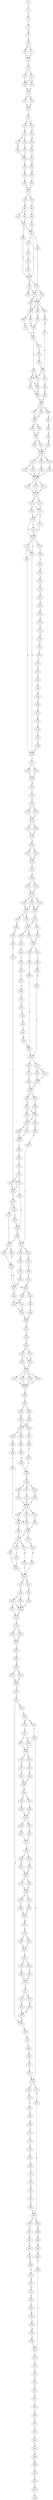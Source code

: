 strict digraph  {
	S0 -> S1 [ label = T ];
	S1 -> S2 [ label = G ];
	S2 -> S3 [ label = T ];
	S3 -> S4 [ label = G ];
	S4 -> S5 [ label = P ];
	S5 -> S6 [ label = N ];
	S5 -> S7 [ label = S ];
	S6 -> S8 [ label = K ];
	S7 -> S8 [ label = K ];
	S8 -> S9 [ label = K ];
	S9 -> S10 [ label = I ];
	S9 -> S11 [ label = V ];
	S10 -> S12 [ label = A ];
	S11 -> S12 [ label = A ];
	S11 -> S13 [ label = S ];
	S12 -> S14 [ label = K ];
	S13 -> S14 [ label = K ];
	S14 -> S15 [ label = K ];
	S14 -> S16 [ label = R ];
	S15 -> S17 [ label = N ];
	S16 -> S17 [ label = N ];
	S17 -> S18 [ label = A ];
	S18 -> S19 [ label = A ];
	S18 -> S20 [ label = R ];
	S19 -> S21 [ label = E ];
	S20 -> S22 [ label = R ];
	S21 -> S23 [ label = A ];
	S21 -> S24 [ label = T ];
	S22 -> S25 [ label = R ];
	S23 -> S26 [ label = M ];
	S24 -> S27 [ label = L ];
	S25 -> S28 [ label = R ];
	S26 -> S29 [ label = L ];
	S27 -> S29 [ label = L ];
	S28 -> S30 [ label = T ];
	S29 -> S31 [ label = L ];
	S30 -> S32 [ label = Q ];
	S31 -> S33 [ label = Q ];
	S32 -> S34 [ label = M ];
	S33 -> S35 [ label = L ];
	S34 -> S36 [ label = T ];
	S35 -> S37 [ label = G ];
	S36 -> S37 [ label = G ];
	S37 -> S38 [ label = Y ];
	S37 -> S39 [ label = T ];
	S38 -> S40 [ label = K ];
	S39 -> S41 [ label = Q ];
	S40 -> S42 [ label = A ];
	S40 -> S43 [ label = P ];
	S41 -> S44 [ label = E ];
	S42 -> S45 [ label = S ];
	S43 -> S45 [ label = S ];
	S44 -> S46 [ label = P ];
	S45 -> S47 [ label = T ];
	S45 -> S48 [ label = L ];
	S46 -> S47 [ label = T ];
	S47 -> S49 [ label = S ];
	S47 -> S50 [ label = S ];
	S47 -> S51 [ label = P ];
	S48 -> S51 [ label = P ];
	S49 -> S52 [ label = L ];
	S50 -> S53 [ label = L ];
	S51 -> S54 [ label = A ];
	S51 -> S52 [ label = L ];
	S52 -> S55 [ label = Q ];
	S52 -> S56 [ label = L ];
	S53 -> S57 [ label = L ];
	S54 -> S58 [ label = A ];
	S54 -> S55 [ label = Q ];
	S55 -> S59 [ label = D ];
	S55 -> S60 [ label = S ];
	S56 -> S60 [ label = S ];
	S57 -> S61 [ label = P ];
	S58 -> S60 [ label = S ];
	S59 -> S62 [ label = Q ];
	S60 -> S63 [ label = P ];
	S60 -> S64 [ label = T ];
	S60 -> S62 [ label = Q ];
	S61 -> S51 [ label = P ];
	S62 -> S65 [ label = L ];
	S62 -> S66 [ label = P ];
	S63 -> S67 [ label = D ];
	S64 -> S68 [ label = S ];
	S65 -> S69 [ label = D ];
	S66 -> S70 [ label = E ];
	S67 -> S69 [ label = D ];
	S68 -> S71 [ label = M ];
	S69 -> S72 [ label = K ];
	S70 -> S72 [ label = K ];
	S71 -> S73 [ label = Q ];
	S72 -> S74 [ label = T ];
	S72 -> S75 [ label = C ];
	S73 -> S76 [ label = E ];
	S73 -> S77 [ label = M ];
	S74 -> S78 [ label = G ];
	S74 -> S77 [ label = M ];
	S75 -> S79 [ label = Q ];
	S76 -> S80 [ label = G ];
	S77 -> S81 [ label = D ];
	S77 -> S82 [ label = E ];
	S78 -> S82 [ label = E ];
	S79 -> S83 [ label = P ];
	S80 -> S84 [ label = E ];
	S81 -> S85 [ label = N ];
	S82 -> S85 [ label = N ];
	S83 -> S73 [ label = Q ];
	S84 -> S86 [ label = K ];
	S85 -> S86 [ label = K ];
	S86 -> S87 [ label = G ];
	S86 -> S88 [ label = P ];
	S86 -> S89 [ label = S ];
	S87 -> S90 [ label = W ];
	S88 -> S91 [ label = V ];
	S89 -> S90 [ label = W ];
	S90 -> S92 [ label = S ];
	S90 -> S93 [ label = N ];
	S91 -> S94 [ label = D ];
	S92 -> S95 [ label = G ];
	S93 -> S95 [ label = G ];
	S94 -> S96 [ label = T ];
	S95 -> S97 [ label = P ];
	S95 -> S98 [ label = Q ];
	S96 -> S99 [ label = R ];
	S97 -> S100 [ label = K ];
	S98 -> S100 [ label = K ];
	S99 -> S100 [ label = K ];
	S100 -> S101 [ label = A ];
	S100 -> S102 [ label = V ];
	S100 -> S103 [ label = T ];
	S101 -> S104 [ label = G ];
	S101 -> S105 [ label = S ];
	S102 -> S106 [ label = T ];
	S103 -> S107 [ label = A ];
	S104 -> S108 [ label = F ];
	S105 -> S108 [ label = F ];
	S106 -> S108 [ label = F ];
	S107 -> S108 [ label = F ];
	S108 -> S109 [ label = P ];
	S108 -> S110 [ label = A ];
	S108 -> S111 [ label = T ];
	S109 -> S112 [ label = E ];
	S110 -> S112 [ label = E ];
	S111 -> S112 [ label = E ];
	S112 -> S113 [ label = P ];
	S112 -> S114 [ label = A ];
	S113 -> S115 [ label = T ];
	S113 -> S116 [ label = A ];
	S114 -> S115 [ label = T ];
	S115 -> S117 [ label = N ];
	S115 -> S118 [ label = S ];
	S116 -> S118 [ label = S ];
	S117 -> S119 [ label = N ];
	S118 -> S120 [ label = P ];
	S118 -> S119 [ label = N ];
	S119 -> S121 [ label = T ];
	S119 -> S122 [ label = Q ];
	S119 -> S123 [ label = S ];
	S120 -> S119 [ label = N ];
	S121 -> S124 [ label = P ];
	S121 -> S122 [ label = Q ];
	S122 -> S125 [ label = K ];
	S123 -> S126 [ label = E ];
	S124 -> S125 [ label = K ];
	S125 -> S127 [ label = G ];
	S126 -> S128 [ label = Y ];
	S127 -> S129 [ label = I ];
	S127 -> S130 [ label = L ];
	S128 -> S131 [ label = Q ];
	S129 -> S132 [ label = L ];
	S130 -> S132 [ label = L ];
	S131 -> S133 [ label = E ];
	S132 -> S134 [ label = H ];
	S133 -> S135 [ label = R ];
	S134 -> S136 [ label = L ];
	S135 -> S137 [ label = N ];
	S136 -> S138 [ label = S ];
	S137 -> S139 [ label = H ];
	S138 -> S140 [ label = P ];
	S138 -> S141 [ label = A ];
	S139 -> S142 [ label = N ];
	S140 -> S143 [ label = D ];
	S141 -> S143 [ label = D ];
	S142 -> S144 [ label = N ];
	S143 -> S145 [ label = V ];
	S143 -> S146 [ label = I ];
	S144 -> S147 [ label = E ];
	S145 -> S148 [ label = Y ];
	S146 -> S148 [ label = Y ];
	S147 -> S149 [ label = M ];
	S148 -> S150 [ label = Q ];
	S149 -> S151 [ label = V ];
	S150 -> S152 [ label = E ];
	S150 -> S153 [ label = Q ];
	S151 -> S154 [ label = C ];
	S152 -> S155 [ label = M ];
	S153 -> S155 [ label = M ];
	S154 -> S156 [ label = R ];
	S155 -> S157 [ label = E ];
	S156 -> S158 [ label = S ];
	S157 -> S159 [ label = A ];
	S158 -> S160 [ label = C ];
	S159 -> S161 [ label = S ];
	S159 -> S162 [ label = A ];
	S160 -> S163 [ label = A ];
	S161 -> S164 [ label = R ];
	S162 -> S164 [ label = R ];
	S163 -> S165 [ label = H ];
	S164 -> S166 [ label = H ];
	S164 -> S167 [ label = N ];
	S164 -> S168 [ label = K ];
	S165 -> S169 [ label = P ];
	S166 -> S170 [ label = K ];
	S167 -> S171 [ label = R ];
	S167 -> S170 [ label = K ];
	S168 -> S171 [ label = R ];
	S169 -> S172 [ label = N ];
	S170 -> S173 [ label = V ];
	S171 -> S174 [ label = A ];
	S171 -> S175 [ label = H ];
	S172 -> S176 [ label = S ];
	S173 -> S177 [ label = I ];
	S173 -> S178 [ label = G ];
	S174 -> S178 [ label = G ];
	S175 -> S179 [ label = P ];
	S176 -> S180 [ label = Q ];
	S177 -> S181 [ label = S ];
	S178 -> S182 [ label = G ];
	S178 -> S183 [ label = P ];
	S179 -> S184 [ label = P ];
	S180 -> S185 [ label = L ];
	S181 -> S186 [ label = G ];
	S182 -> S187 [ label = P ];
	S183 -> S186 [ label = G ];
	S184 -> S188 [ label = Y ];
	S185 -> S189 [ label = L ];
	S186 -> S190 [ label = N ];
	S186 -> S191 [ label = A ];
	S187 -> S192 [ label = P ];
	S188 -> S193 [ label = Y ];
	S189 -> S125 [ label = K ];
	S190 -> S194 [ label = T ];
	S191 -> S195 [ label = V ];
	S192 -> S196 [ label = P ];
	S193 -> S197 [ label = S ];
	S194 -> S198 [ label = L ];
	S195 -> S199 [ label = A ];
	S196 -> S200 [ label = Q ];
	S197 -> S201 [ label = I ];
	S197 -> S202 [ label = G ];
	S198 -> S203 [ label = G ];
	S199 -> S204 [ label = N ];
	S200 -> S205 [ label = Q ];
	S201 -> S206 [ label = S ];
	S202 -> S207 [ label = S ];
	S203 -> S208 [ label = Y ];
	S204 -> S208 [ label = Y ];
	S205 -> S209 [ label = Q ];
	S206 -> S210 [ label = P ];
	S207 -> S211 [ label = A ];
	S207 -> S212 [ label = T ];
	S208 -> S213 [ label = L ];
	S208 -> S214 [ label = V ];
	S209 -> S215 [ label = Q ];
	S210 -> S216 [ label = T ];
	S210 -> S217 [ label = S ];
	S211 -> S218 [ label = S ];
	S212 -> S217 [ label = S ];
	S213 -> S219 [ label = S ];
	S213 -> S220 [ label = T ];
	S214 -> S221 [ label = E ];
	S215 -> S222 [ label = Q ];
	S216 -> S223 [ label = S ];
	S216 -> S224 [ label = E ];
	S217 -> S225 [ label = P ];
	S217 -> S226 [ label = N ];
	S218 -> S206 [ label = S ];
	S219 -> S227 [ label = P ];
	S220 -> S227 [ label = P ];
	S221 -> S228 [ label = A ];
	S222 -> S229 [ label = H ];
	S223 -> S230 [ label = N ];
	S224 -> S231 [ label = C ];
	S225 -> S232 [ label = T ];
	S226 -> S232 [ label = T ];
	S227 -> S233 [ label = K ];
	S228 -> S233 [ label = K ];
	S229 -> S234 [ label = P ];
	S230 -> S235 [ label = S ];
	S231 -> S236 [ label = A ];
	S232 -> S237 [ label = A ];
	S232 -> S238 [ label = V ];
	S233 -> S239 [ label = D ];
	S233 -> S240 [ label = T ];
	S234 -> S241 [ label = A ];
	S235 -> S242 [ label = S ];
	S236 -> S243 [ label = C ];
	S237 -> S244 [ label = T ];
	S238 -> S245 [ label = W ];
	S238 -> S246 [ label = A ];
	S239 -> S247 [ label = M ];
	S240 -> S248 [ label = F ];
	S241 -> S249 [ label = M ];
	S242 -> S237 [ label = A ];
	S243 -> S238 [ label = V ];
	S244 -> S250 [ label = I ];
	S244 -> S251 [ label = M ];
	S245 -> S252 [ label = R ];
	S246 -> S250 [ label = I ];
	S247 -> S253 [ label = N ];
	S247 -> S254 [ label = G ];
	S248 -> S254 [ label = G ];
	S249 -> S203 [ label = G ];
	S250 -> S255 [ label = A ];
	S251 -> S255 [ label = A ];
	S252 -> S256 [ label = C ];
	S253 -> S257 [ label = Q ];
	S254 -> S258 [ label = L ];
	S254 -> S257 [ label = Q ];
	S255 -> S259 [ label = R ];
	S256 -> S259 [ label = R ];
	S257 -> S260 [ label = P ];
	S257 -> S261 [ label = G ];
	S258 -> S262 [ label = H ];
	S259 -> S263 [ label = E ];
	S260 -> S264 [ label = S ];
	S261 -> S264 [ label = S ];
	S262 -> S265 [ label = K ];
	S263 -> S266 [ label = L ];
	S264 -> S267 [ label = S ];
	S265 -> S216 [ label = T ];
	S266 -> S268 [ label = L ];
	S267 -> S269 [ label = S ];
	S268 -> S270 [ label = M ];
	S268 -> S271 [ label = L ];
	S269 -> S272 [ label = F ];
	S270 -> S273 [ label = N ];
	S270 -> S274 [ label = K ];
	S271 -> S273 [ label = N ];
	S272 -> S275 [ label = F ];
	S273 -> S276 [ label = G ];
	S274 -> S276 [ label = G ];
	S275 -> S197 [ label = S ];
	S275 -> S277 [ label = T ];
	S276 -> S278 [ label = T ];
	S276 -> S279 [ label = G ];
	S276 -> S280 [ label = Q ];
	S276 -> S281 [ label = A ];
	S277 -> S202 [ label = G ];
	S278 -> S282 [ label = S ];
	S279 -> S282 [ label = S ];
	S280 -> S282 [ label = S ];
	S281 -> S282 [ label = S ];
	S282 -> S283 [ label = P ];
	S283 -> S284 [ label = T ];
	S284 -> S285 [ label = A ];
	S284 -> S286 [ label = I ];
	S285 -> S287 [ label = E ];
	S286 -> S288 [ label = D ];
	S287 -> S289 [ label = A ];
	S287 -> S290 [ label = A ];
	S288 -> S290 [ label = A ];
	S289 -> S291 [ label = I ];
	S290 -> S292 [ label = M ];
	S290 -> S293 [ label = S ];
	S291 -> S294 [ label = G ];
	S292 -> S295 [ label = V ];
	S293 -> S296 [ label = L ];
	S294 -> S297 [ label = L ];
	S295 -> S298 [ label = K ];
	S296 -> S299 [ label = A ];
	S297 -> S300 [ label = K ];
	S298 -> S301 [ label = V ];
	S299 -> S302 [ label = M ];
	S300 -> S303 [ label = G ];
	S301 -> S304 [ label = P ];
	S302 -> S300 [ label = K ];
	S303 -> S305 [ label = S ];
	S303 -> S306 [ label = A ];
	S303 -> S307 [ label = K ];
	S304 -> S308 [ label = P ];
	S305 -> S309 [ label = P ];
	S306 -> S310 [ label = N ];
	S307 -> S311 [ label = A ];
	S308 -> S312 [ label = C ];
	S308 -> S313 [ label = V ];
	S309 -> S314 [ label = P ];
	S310 -> S314 [ label = P ];
	S311 -> S314 [ label = P ];
	S312 -> S315 [ label = S ];
	S312 -> S316 [ label = G ];
	S312 -> S317 [ label = A ];
	S313 -> S318 [ label = H ];
	S314 -> S319 [ label = T ];
	S314 -> S320 [ label = G ];
	S314 -> S321 [ label = A ];
	S315 -> S322 [ label = A ];
	S316 -> S323 [ label = V ];
	S317 -> S324 [ label = S ];
	S318 -> S325 [ label = M ];
	S319 -> S304 [ label = P ];
	S320 -> S326 [ label = L ];
	S321 -> S327 [ label = S ];
	S322 -> S328 [ label = V ];
	S323 -> S324 [ label = S ];
	S324 -> S328 [ label = V ];
	S325 -> S328 [ label = V ];
	S326 -> S329 [ label = A ];
	S327 -> S308 [ label = P ];
	S328 -> S330 [ label = Q ];
	S328 -> S331 [ label = H ];
	S329 -> S312 [ label = C ];
	S330 -> S332 [ label = P ];
	S331 -> S333 [ label = A ];
	S332 -> S334 [ label = S ];
	S332 -> S335 [ label = A ];
	S333 -> S336 [ label = C ];
	S334 -> S337 [ label = K ];
	S334 -> S338 [ label = Q ];
	S335 -> S338 [ label = Q ];
	S336 -> S338 [ label = Q ];
	S337 -> S339 [ label = Q ];
	S338 -> S339 [ label = Q ];
	S339 -> S340 [ label = L ];
	S340 -> S341 [ label = E ];
	S340 -> S342 [ label = D ];
	S341 -> S343 [ label = Y ];
	S342 -> S343 [ label = Y ];
	S343 -> S344 [ label = L ];
	S344 -> S345 [ label = A ];
	S345 -> S346 [ label = R ];
	S346 -> S347 [ label = I ];
	S346 -> S348 [ label = E ];
	S347 -> S349 [ label = Q ];
	S348 -> S349 [ label = Q ];
	S349 -> S350 [ label = G ];
	S350 -> S351 [ label = F ];
	S351 -> S352 [ label = Q ];
	S351 -> S353 [ label = Q ];
	S352 -> S355 [ label = A ];
	S353 -> S356 [ label = V ];
	S355 -> S357 [ label = A ];
	S356 -> S358 [ label = Q ];
	S356 -> S359 [ label = R ];
	S357 -> S360 [ label = L ];
	S358 -> S361 [ label = Y ];
	S359 -> S362 [ label = A ];
	S360 -> S363 [ label = N ];
	S361 -> S364 [ label = M ];
	S361 -> S365 [ label = N ];
	S362 -> S366 [ label = K ];
	S363 -> S367 [ label = T ];
	S364 -> S368 [ label = D ];
	S365 -> S368 [ label = D ];
	S366 -> S369 [ label = Q ];
	S366 -> S370 [ label = T ];
	S367 -> S371 [ label = L ];
	S368 -> S372 [ label = M ];
	S368 -> S373 [ label = G ];
	S369 -> S374 [ label = L ];
	S370 -> S375 [ label = M ];
	S371 -> S366 [ label = K ];
	S372 -> S376 [ label = Q ];
	S373 -> S377 [ label = P ];
	S374 -> S378 [ label = S ];
	S375 -> S379 [ label = P ];
	S376 -> S380 [ label = H ];
	S377 -> S381 [ label = N ];
	S378 -> S382 [ label = E ];
	S379 -> S383 [ label = D ];
	S379 -> S384 [ label = E ];
	S380 -> S385 [ label = G ];
	S381 -> S385 [ label = G ];
	S382 -> S386 [ label = Q ];
	S383 -> S387 [ label = N ];
	S384 -> S388 [ label = N ];
	S385 -> S389 [ label = K ];
	S386 -> S390 [ label = G ];
	S387 -> S391 [ label = K ];
	S388 -> S392 [ label = N ];
	S389 -> S393 [ label = D ];
	S389 -> S394 [ label = E ];
	S390 -> S395 [ label = L ];
	S391 -> S396 [ label = G ];
	S392 -> S397 [ label = R ];
	S393 -> S398 [ label = V ];
	S394 -> S399 [ label = C ];
	S395 -> S400 [ label = D ];
	S396 -> S401 [ label = L ];
	S397 -> S402 [ label = R ];
	S398 -> S403 [ label = M ];
	S399 -> S403 [ label = M ];
	S400 -> S404 [ label = A ];
	S401 -> S405 [ label = A ];
	S402 -> S406 [ label = E ];
	S403 -> S407 [ label = S ];
	S403 -> S408 [ label = T ];
	S404 -> S409 [ label = L ];
	S405 -> S410 [ label = D ];
	S406 -> S411 [ label = L ];
	S407 -> S412 [ label = T ];
	S408 -> S413 [ label = Y ];
	S409 -> S414 [ label = A ];
	S410 -> S415 [ label = K ];
	S411 -> S416 [ label = G ];
	S412 -> S417 [ label = L ];
	S413 -> S417 [ label = L ];
	S414 -> S418 [ label = S ];
	S415 -> S419 [ label = M ];
	S416 -> S420 [ label = G ];
	S417 -> S421 [ label = T ];
	S418 -> S422 [ label = K ];
	S419 -> S423 [ label = D ];
	S420 -> S424 [ label = G ];
	S421 -> S425 [ label = I ];
	S421 -> S426 [ label = L ];
	S422 -> S427 [ label = G ];
	S423 -> S428 [ label = P ];
	S424 -> S429 [ label = P ];
	S425 -> S430 [ label = L ];
	S426 -> S431 [ label = S ];
	S427 -> S432 [ label = K ];
	S428 -> S433 [ label = K ];
	S429 -> S434 [ label = V ];
	S430 -> S435 [ label = P ];
	S431 -> S435 [ label = P ];
	S432 -> S379 [ label = P ];
	S433 -> S436 [ label = G ];
	S434 -> S437 [ label = K ];
	S435 -> S438 [ label = L ];
	S435 -> S439 [ label = V ];
	S436 -> S440 [ label = M ];
	S437 -> S441 [ label = T ];
	S438 -> S442 [ label = Q ];
	S439 -> S442 [ label = Q ];
	S440 -> S443 [ label = D ];
	S441 -> S444 [ label = P ];
	S442 -> S445 [ label = I ];
	S442 -> S446 [ label = M ];
	S443 -> S411 [ label = L ];
	S444 -> S447 [ label = P ];
	S445 -> S448 [ label = A ];
	S446 -> S449 [ label = T ];
	S447 -> S450 [ label = G ];
	S448 -> S451 [ label = F ];
	S449 -> S451 [ label = F ];
	S450 -> S452 [ label = P ];
	S451 -> S453 [ label = H ];
	S452 -> S454 [ label = S ];
	S453 -> S455 [ label = G ];
	S454 -> S456 [ label = P ];
	S455 -> S457 [ label = V ];
	S455 -> S458 [ label = S ];
	S456 -> S459 [ label = E ];
	S457 -> S460 [ label = G ];
	S458 -> S460 [ label = G ];
	S459 -> S461 [ label = P ];
	S460 -> S462 [ label = S ];
	S461 -> S463 [ label = I ];
	S462 -> S464 [ label = T ];
	S462 -> S465 [ label = S ];
	S463 -> S466 [ label = G ];
	S464 -> S467 [ label = V ];
	S465 -> S468 [ label = I ];
	S466 -> S469 [ label = T ];
	S467 -> S470 [ label = E ];
	S468 -> S470 [ label = E ];
	S470 -> S471 [ label = A ];
	S471 -> S472 [ label = A ];
	S471 -> S473 [ label = S ];
	S472 -> S474 [ label = R ];
	S473 -> S475 [ label = H ];
	S474 -> S476 [ label = D ];
	S475 -> S476 [ label = D ];
	S476 -> S352 [ label = Q ];
}
